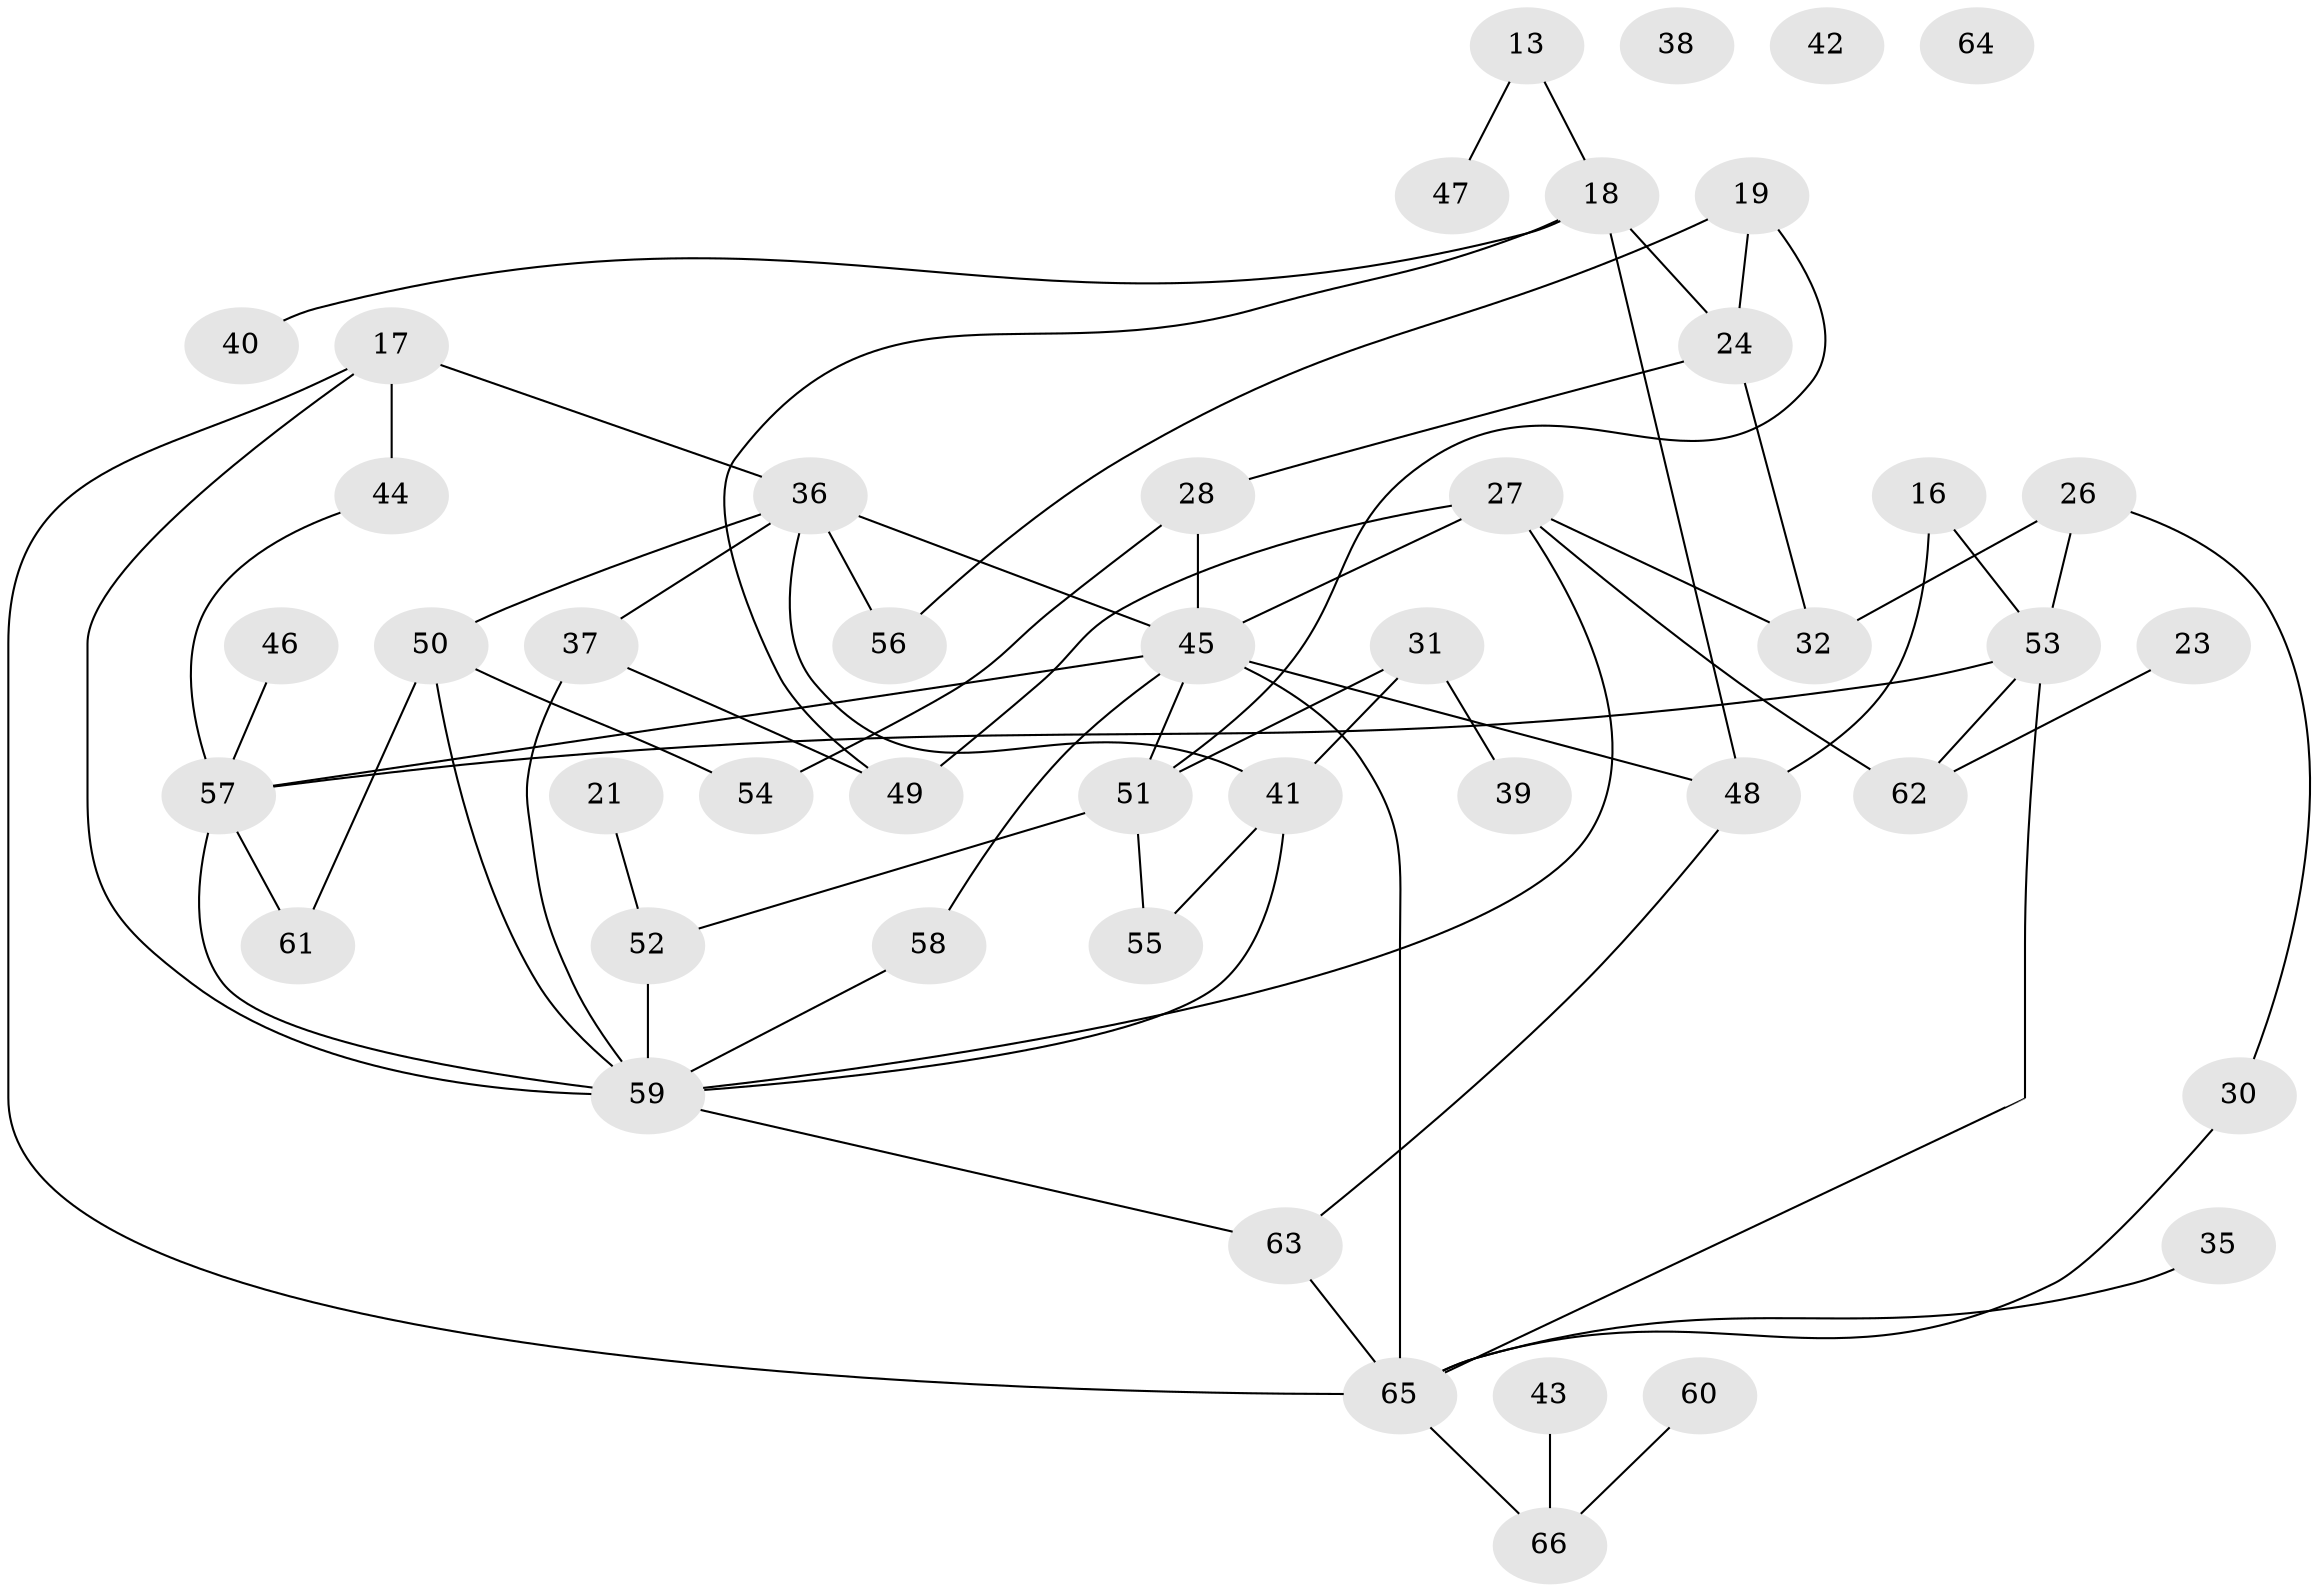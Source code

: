// original degree distribution, {2: 0.22727272727272727, 4: 0.16666666666666666, 3: 0.24242424242424243, 6: 0.045454545454545456, 5: 0.12121212121212122, 1: 0.13636363636363635, 0: 0.045454545454545456, 7: 0.015151515151515152}
// Generated by graph-tools (version 1.1) at 2025/43/03/04/25 21:43:40]
// undirected, 46 vertices, 68 edges
graph export_dot {
graph [start="1"]
  node [color=gray90,style=filled];
  13;
  16;
  17;
  18 [super="+6"];
  19;
  21;
  23;
  24;
  26;
  27 [super="+9"];
  28;
  30;
  31 [super="+2"];
  32;
  35;
  36 [super="+15+8"];
  37 [super="+14"];
  38;
  39;
  40;
  41 [super="+3"];
  42;
  43;
  44;
  45 [super="+7"];
  46;
  47;
  48 [super="+11"];
  49;
  50;
  51;
  52 [super="+33"];
  53;
  54;
  55;
  56;
  57 [super="+12"];
  58;
  59 [super="+10+22+25"];
  60;
  61;
  62;
  63 [super="+34"];
  64;
  65 [super="+20+29"];
  66;
  13 -- 47;
  13 -- 18;
  16 -- 48;
  16 -- 53;
  17 -- 36 [weight=2];
  17 -- 44;
  17 -- 65;
  17 -- 59;
  18 -- 48 [weight=2];
  18 -- 49;
  18 -- 40;
  18 -- 24;
  19 -- 24;
  19 -- 51;
  19 -- 56;
  21 -- 52;
  23 -- 62;
  24 -- 28;
  24 -- 32;
  26 -- 30;
  26 -- 32;
  26 -- 53;
  27 -- 32;
  27 -- 49;
  27 -- 45;
  27 -- 62;
  27 -- 59;
  28 -- 45;
  28 -- 54;
  30 -- 65;
  31 -- 41 [weight=2];
  31 -- 51;
  31 -- 39;
  35 -- 65;
  36 -- 45 [weight=2];
  36 -- 41;
  36 -- 50;
  36 -- 56;
  36 -- 37;
  37 -- 49;
  37 -- 59;
  41 -- 55;
  41 -- 59;
  43 -- 66;
  44 -- 57;
  45 -- 48 [weight=2];
  45 -- 65 [weight=2];
  45 -- 51;
  45 -- 58;
  45 -- 57;
  46 -- 57;
  48 -- 63;
  50 -- 54;
  50 -- 59;
  50 -- 61;
  51 -- 52;
  51 -- 55;
  52 -- 59 [weight=2];
  53 -- 57;
  53 -- 62;
  53 -- 65;
  57 -- 61;
  57 -- 59 [weight=2];
  58 -- 59;
  59 -- 63 [weight=2];
  60 -- 66;
  63 -- 65 [weight=2];
  65 -- 66;
}
